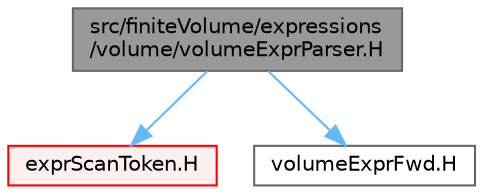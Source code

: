 digraph "src/finiteVolume/expressions/volume/volumeExprParser.H"
{
 // LATEX_PDF_SIZE
  bgcolor="transparent";
  edge [fontname=Helvetica,fontsize=10,labelfontname=Helvetica,labelfontsize=10];
  node [fontname=Helvetica,fontsize=10,shape=box,height=0.2,width=0.4];
  Node1 [id="Node000001",label="src/finiteVolume/expressions\l/volume/volumeExprParser.H",height=0.2,width=0.4,color="gray40", fillcolor="grey60", style="filled", fontcolor="black",tooltip=" "];
  Node1 -> Node2 [id="edge1_Node000001_Node000002",color="steelblue1",style="solid",tooltip=" "];
  Node2 [id="Node000002",label="exprScanToken.H",height=0.2,width=0.4,color="red", fillcolor="#FFF0F0", style="filled",URL="$exprScanToken_8H.html",tooltip=" "];
  Node1 -> Node80 [id="edge2_Node000001_Node000080",color="steelblue1",style="solid",tooltip=" "];
  Node80 [id="Node000080",label="volumeExprFwd.H",height=0.2,width=0.4,color="grey40", fillcolor="white", style="filled",URL="$volumeExprFwd_8H.html",tooltip=" "];
}
